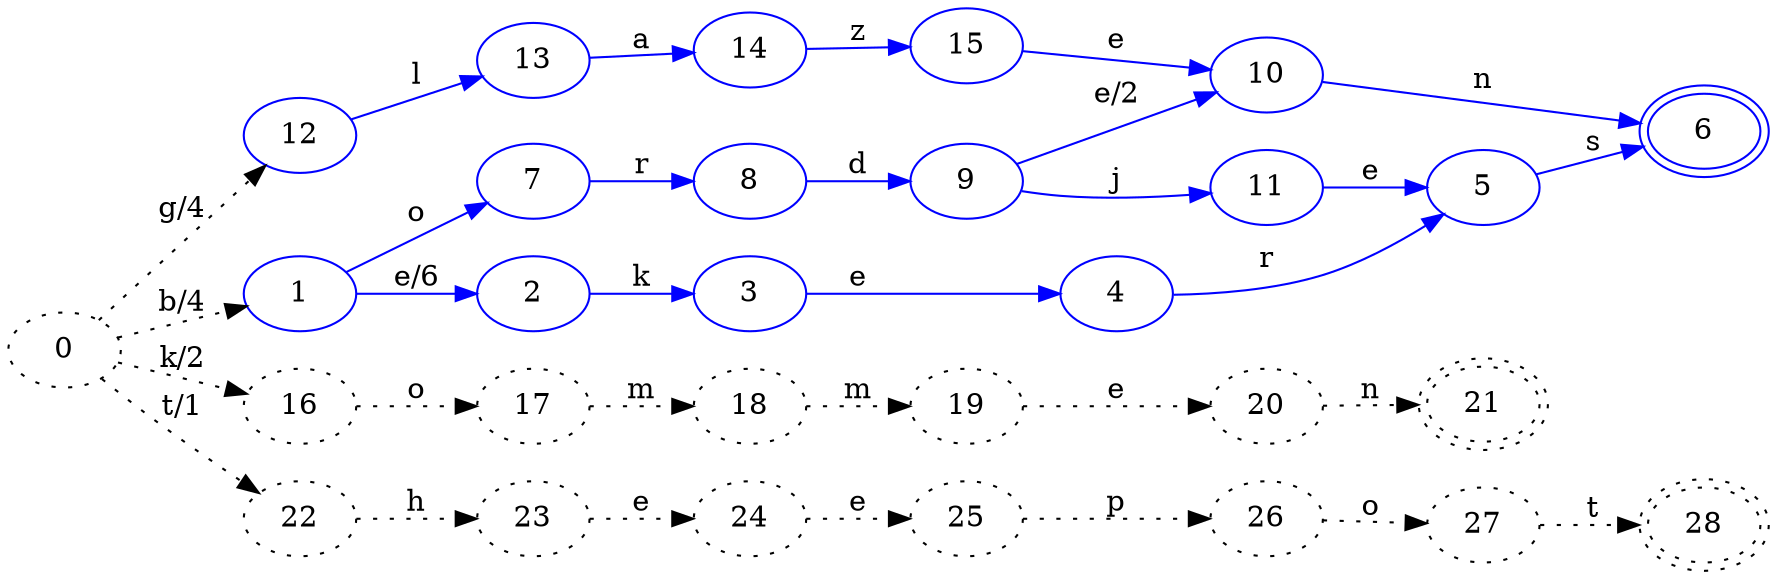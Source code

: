 digraph automaton {
  labelloc="l";
  labeljust="l";
  rankdir="LR";

  0 -> 1 [label="b/4",style="dotted"];
  1 -> 2 [label="e/6",color="blue"];
  2 -> 3 [label="k",color="blue"];
  3 -> 4 [label="e",color="blue"];
  4 -> 5 [label="r",color="blue"];
  5 -> 6 [label="s",color="blue"];

  1 -> 7 [label="o",color="blue"];
  7 -> 8 [label="r",color="blue"];
  8 -> 9 [label="d",color="blue"];
  9 -> 10 [label="e/2",color="blue"];
  10 -> 6 [label="n",color="blue"];

  9 -> 11 [label="j",color="blue"];
  11 -> 5 [label="e",color="blue"];

  0 -> 12 [label="g/4",style="dotted"];
  12 -> 13 [label="l",color="blue"];
  13 -> 14 [label="a",color="blue"];
  14 -> 15 [label="z",color="blue"];
  15 -> 10 [label="e",color="blue"];

  0 -> 16 [label="k/2",style="dotted"];
  16 -> 17 [label="o",style="dotted"];
  17 -> 18 [label="m",style="dotted"];
  18 -> 19 [label="m",style="dotted"];
  19 -> 20 [label="e",style="dotted"];
  20 -> 21 [label="n",style="dotted"];

  0 -> 22 [label="t/1",style="dotted"];
  22 -> 23 [label="h",style="dotted"];
  23 -> 24 [label="e",style="dotted"];
  24 -> 25 [label="e",style="dotted"];
  25 -> 26 [label="p",style="dotted"];
  26 -> 27 [label="o",style="dotted"];
  27 -> 28 [label="t",style="dotted"];

  1,2,3,4,5,6,7,8,9,10,11,12,13,14,15 [color="blue"];
  0,16,17,18,19,20,21,22,23,24,25,26,27,28 [style="dotted"];
  6,21,28 [peripheries=2];
}
